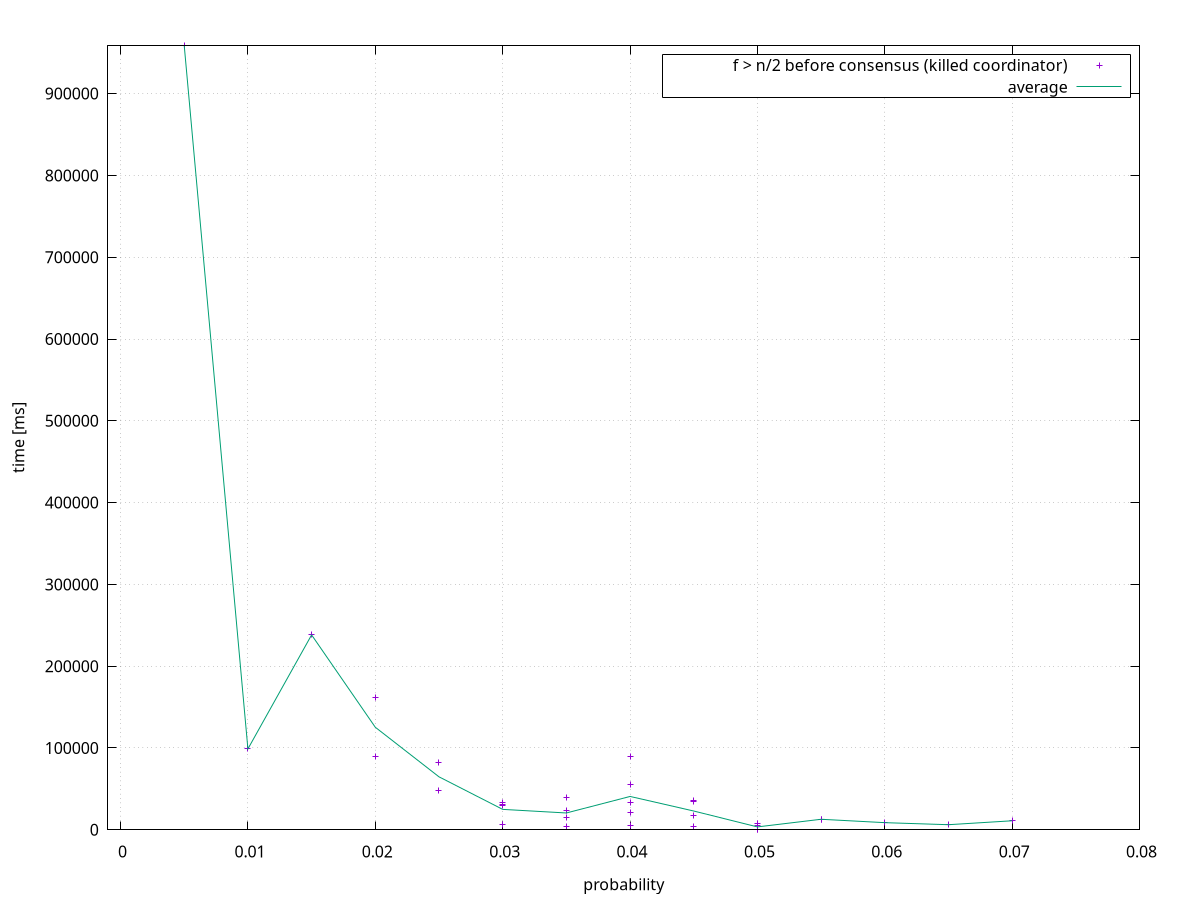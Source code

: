 set size 5,5
set rmargin at screen 0.95
set tmargin at screen 0.95
set pointsize 1
set xlabel "probability"
set ylabel "time [ms]"
set xrange [-0.001:]
set yrange [0:958887]
set key right box
set term pdfcairo font "Sans,12" size 10in,6in
set output "dbcons_k.pdf"
set grid
set datafile missing "?"
plot '-' w p title "f > n/2 before consensus (killed coordinator)", '-' w l title "average"
0.055 12890
0.055 12811
0.005 958887
0.06 8703
0.07 11006
0.045 4261
0.045 35266
0.045 17989
0.045 34213
0.035 39040
0.035 4430
0.035 15445
0.035 23251
0.065 6196
0.05 8120
0.05 4743
0.05 544
0.05 639
0.01 98856
0.02 161217
0.02 89497
0.025 81677
0.025 47806
0.04 20548
0.04 33016
0.04 55652
0.04 4804
0.04 89679
0.015 238239
0.03 33749
0.03 29103
0.03 30840
0.03 6101
e
0.005 958887
0.01 98856
0.015 238239
0.02 125357
0.025 64741.5
0.03 24948.25
0.035 20541.5
0.04 40739.8
0.045 22932.25
0.05 3511.5
0.055 12850.5
0.06 8703
0.065 6196
0.07 11006
